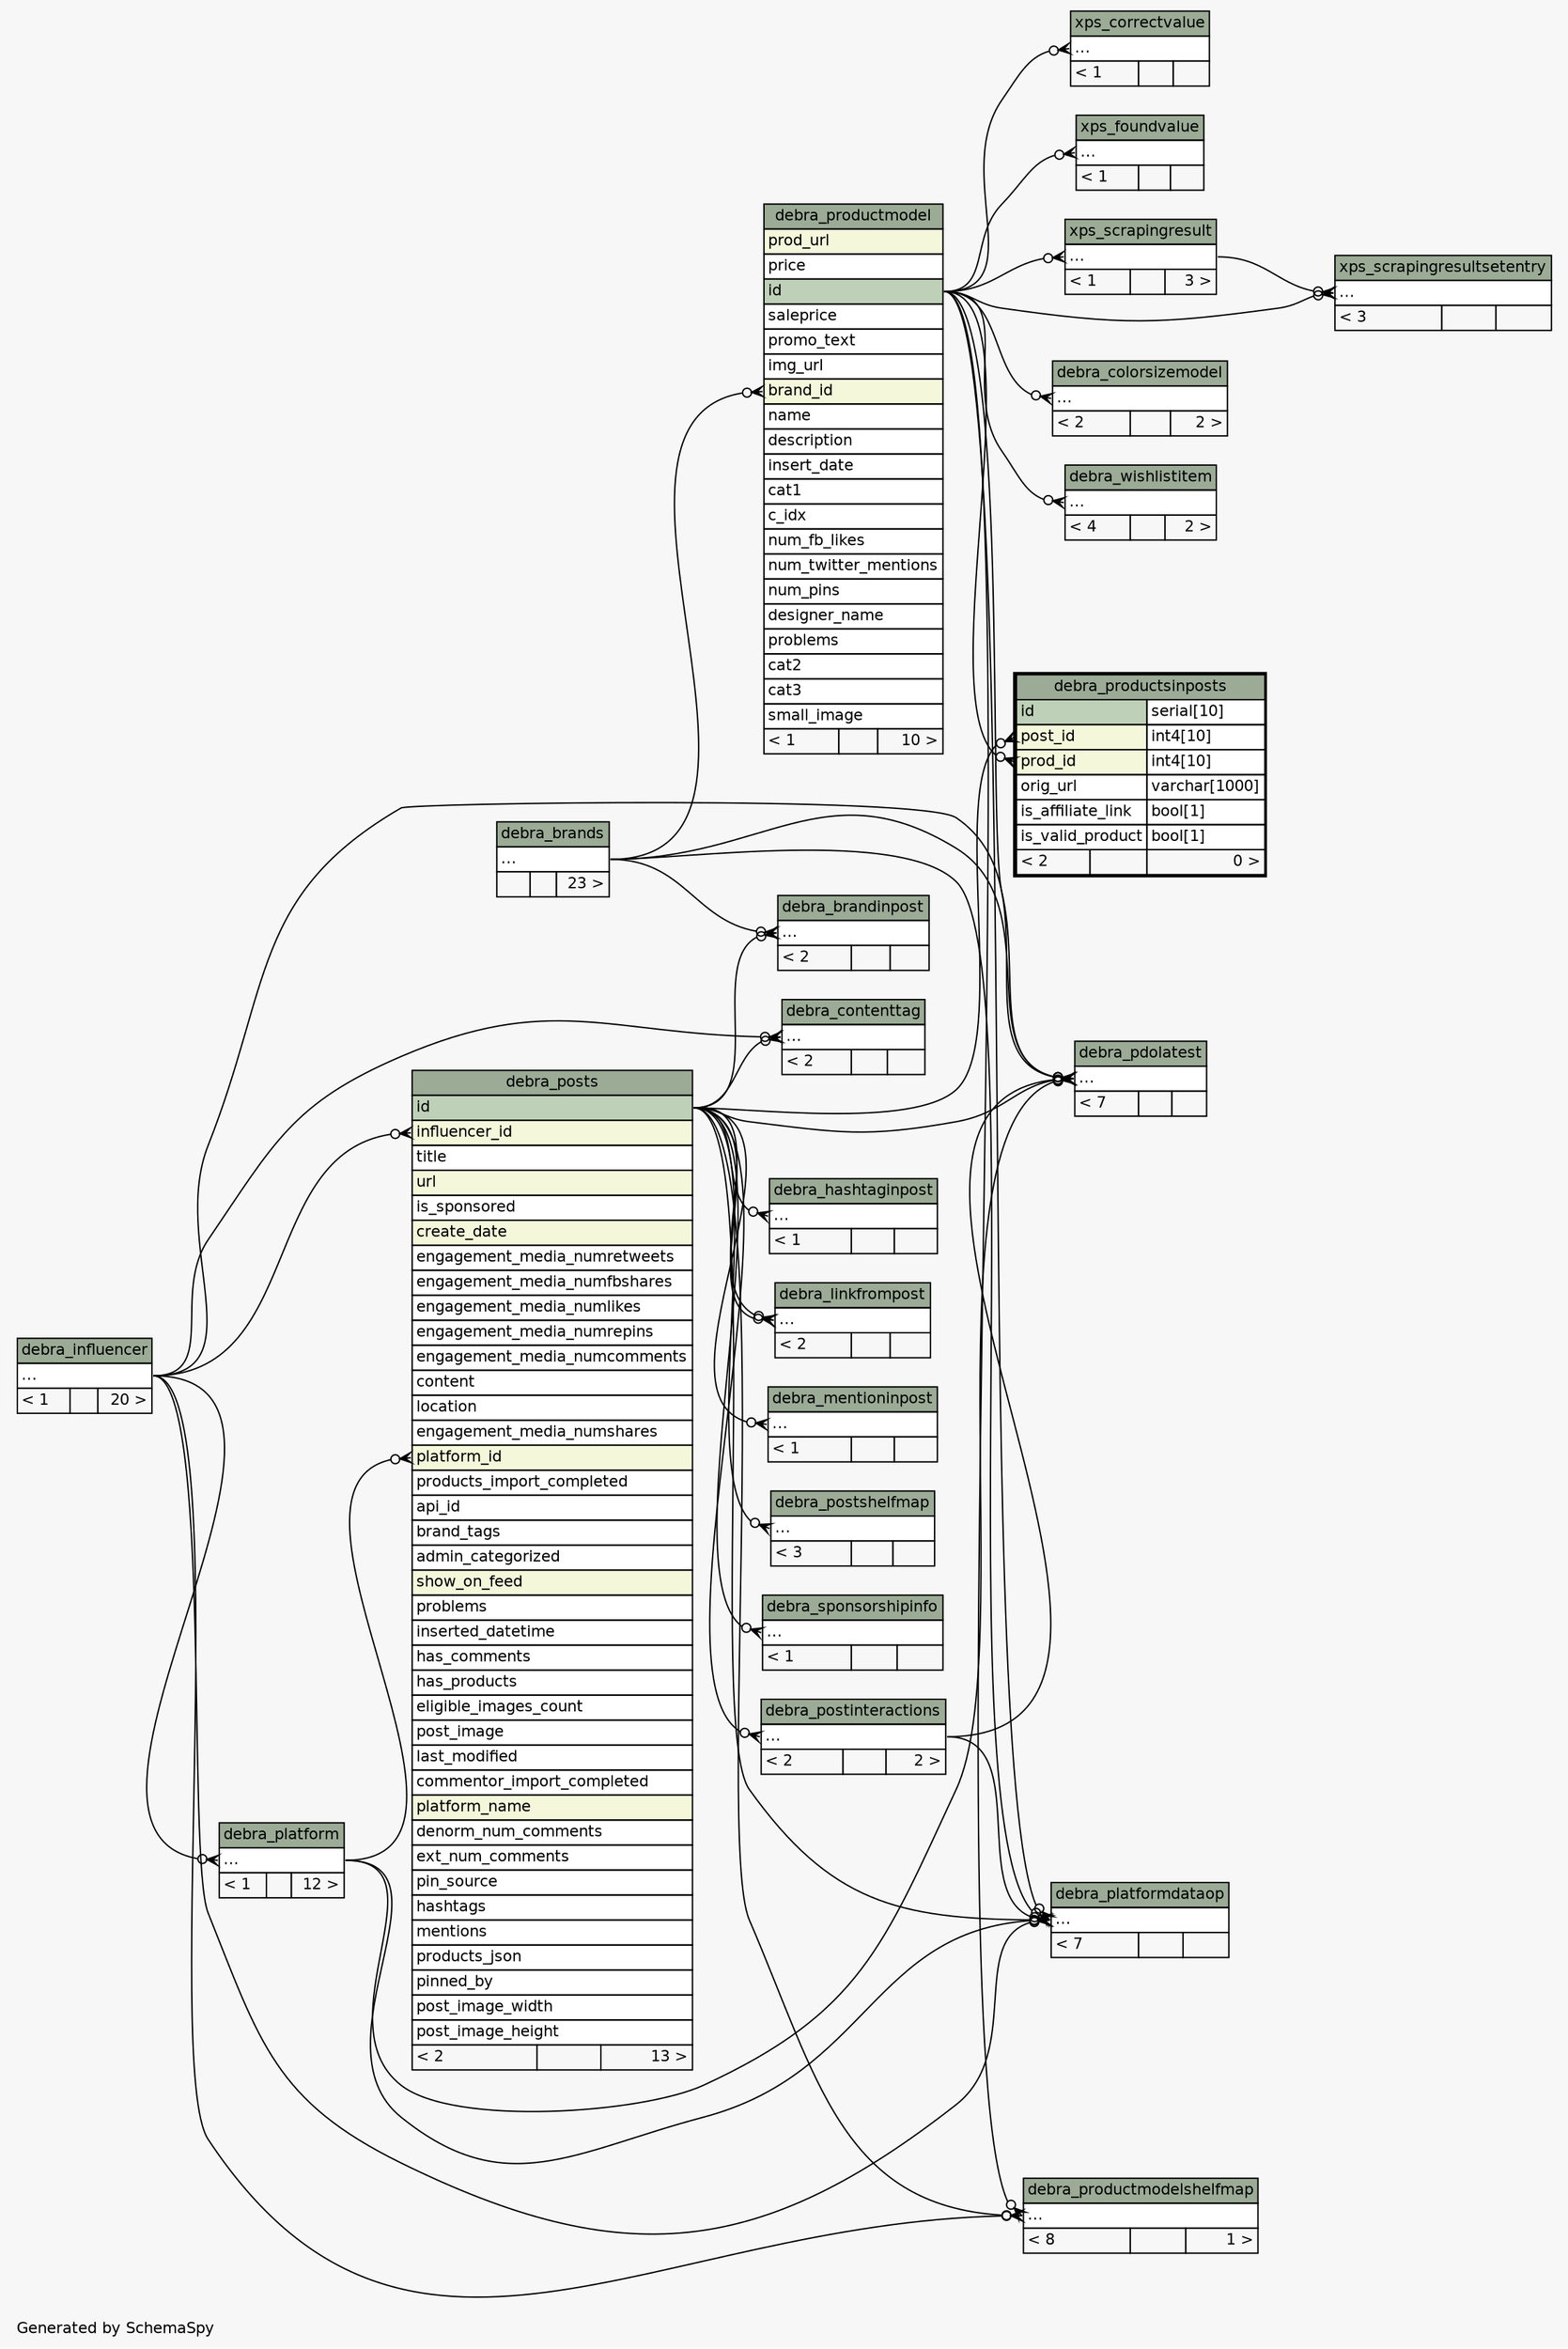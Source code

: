 // dot 2.36.0 on Linux 3.17.0-rc4-a1
// SchemaSpy rev 590
digraph "twoDegreesRelationshipsDiagram" {
  graph [
    rankdir="RL"
    bgcolor="#f7f7f7"
    label="\nGenerated by SchemaSpy"
    labeljust="l"
    nodesep="0.18"
    ranksep="0.46"
    fontname="Helvetica"
    fontsize="11"
  ];
  node [
    fontname="Helvetica"
    fontsize="11"
    shape="plaintext"
  ];
  edge [
    arrowsize="0.8"
  ];
  "debra_brandinpost":"elipses":w -> "debra_brands":"elipses":e [arrowhead=none dir=back arrowtail=crowodot];
  "debra_brandinpost":"elipses":w -> "debra_posts":"id":e [arrowhead=none dir=back arrowtail=crowodot];
  "debra_colorsizemodel":"elipses":w -> "debra_productmodel":"id":e [arrowhead=none dir=back arrowtail=crowodot];
  "debra_contenttag":"elipses":w -> "debra_influencer":"elipses":e [arrowhead=none dir=back arrowtail=crowodot];
  "debra_contenttag":"elipses":w -> "debra_posts":"id":e [arrowhead=none dir=back arrowtail=crowodot];
  "debra_hashtaginpost":"elipses":w -> "debra_posts":"id":e [arrowhead=none dir=back arrowtail=crowodot];
  "debra_linkfrompost":"elipses":w -> "debra_posts":"id":e [arrowhead=none dir=back arrowtail=crowodot];
  "debra_linkfrompost":"elipses":w -> "debra_posts":"id":e [arrowhead=none dir=back arrowtail=crowodot];
  "debra_mentioninpost":"elipses":w -> "debra_posts":"id":e [arrowhead=none dir=back arrowtail=crowodot];
  "debra_pdolatest":"elipses":w -> "debra_brands":"elipses":e [arrowhead=none dir=back arrowtail=crowodot];
  "debra_pdolatest":"elipses":w -> "debra_influencer":"elipses":e [arrowhead=none dir=back arrowtail=crowodot];
  "debra_pdolatest":"elipses":w -> "debra_platform":"elipses":e [arrowhead=none dir=back arrowtail=crowodot];
  "debra_pdolatest":"elipses":w -> "debra_posts":"id":e [arrowhead=none dir=back arrowtail=crowodot];
  "debra_pdolatest":"elipses":w -> "debra_postinteractions":"elipses":e [arrowhead=none dir=back arrowtail=crowodot];
  "debra_pdolatest":"elipses":w -> "debra_productmodel":"id":e [arrowhead=none dir=back arrowtail=crowodot];
  "debra_platform":"elipses":w -> "debra_influencer":"elipses":e [arrowhead=none dir=back arrowtail=crowodot];
  "debra_platformdataop":"elipses":w -> "debra_brands":"elipses":e [arrowhead=none dir=back arrowtail=crowodot];
  "debra_platformdataop":"elipses":w -> "debra_influencer":"elipses":e [arrowhead=none dir=back arrowtail=crowodot];
  "debra_platformdataop":"elipses":w -> "debra_platform":"elipses":e [arrowhead=none dir=back arrowtail=crowodot];
  "debra_platformdataop":"elipses":w -> "debra_posts":"id":e [arrowhead=none dir=back arrowtail=crowodot];
  "debra_platformdataop":"elipses":w -> "debra_postinteractions":"elipses":e [arrowhead=none dir=back arrowtail=crowodot];
  "debra_platformdataop":"elipses":w -> "debra_productmodel":"id":e [arrowhead=none dir=back arrowtail=crowodot];
  "debra_postinteractions":"elipses":w -> "debra_posts":"id":e [arrowhead=none dir=back arrowtail=crowodot];
  "debra_posts":"influencer_id":w -> "debra_influencer":"elipses":e [arrowhead=none dir=back arrowtail=crowodot];
  "debra_posts":"platform_id":w -> "debra_platform":"elipses":e [arrowhead=none dir=back arrowtail=crowodot];
  "debra_postshelfmap":"elipses":w -> "debra_posts":"id":e [arrowhead=none dir=back arrowtail=crowodot];
  "debra_productmodel":"brand_id":w -> "debra_brands":"elipses":e [arrowhead=none dir=back arrowtail=crowodot];
  "debra_productmodelshelfmap":"elipses":w -> "debra_influencer":"elipses":e [arrowhead=none dir=back arrowtail=crowodot];
  "debra_productmodelshelfmap":"elipses":w -> "debra_posts":"id":e [arrowhead=none dir=back arrowtail=crowodot];
  "debra_productmodelshelfmap":"elipses":w -> "debra_productmodel":"id":e [arrowhead=none dir=back arrowtail=crowodot];
  "debra_productsinposts":"post_id":w -> "debra_posts":"id":e [arrowhead=none dir=back arrowtail=crowodot];
  "debra_productsinposts":"prod_id":w -> "debra_productmodel":"id":e [arrowhead=none dir=back arrowtail=crowodot];
  "debra_sponsorshipinfo":"elipses":w -> "debra_posts":"id":e [arrowhead=none dir=back arrowtail=crowodot];
  "debra_wishlistitem":"elipses":w -> "debra_productmodel":"id":e [arrowhead=none dir=back arrowtail=crowodot];
  "xps_correctvalue":"elipses":w -> "debra_productmodel":"id":e [arrowhead=none dir=back arrowtail=crowodot];
  "xps_foundvalue":"elipses":w -> "debra_productmodel":"id":e [arrowhead=none dir=back arrowtail=crowodot];
  "xps_scrapingresult":"elipses":w -> "debra_productmodel":"id":e [arrowhead=none dir=back arrowtail=crowodot];
  "xps_scrapingresultsetentry":"elipses":w -> "debra_productmodel":"id":e [arrowhead=none dir=back arrowtail=crowodot];
  "xps_scrapingresultsetentry":"elipses":w -> "xps_scrapingresult":"elipses":e [arrowhead=none dir=back arrowtail=crowodot];
  "debra_brandinpost" [
    label=<
    <TABLE BORDER="0" CELLBORDER="1" CELLSPACING="0" BGCOLOR="#ffffff">
      <TR><TD COLSPAN="3" BGCOLOR="#9bab96" ALIGN="CENTER">debra_brandinpost</TD></TR>
      <TR><TD PORT="elipses" COLSPAN="3" ALIGN="LEFT">...</TD></TR>
      <TR><TD ALIGN="LEFT" BGCOLOR="#f7f7f7">&lt; 2</TD><TD ALIGN="RIGHT" BGCOLOR="#f7f7f7">  </TD><TD ALIGN="RIGHT" BGCOLOR="#f7f7f7">  </TD></TR>
    </TABLE>>
    URL="debra_brandinpost.html"
    tooltip="debra_brandinpost"
  ];
  "debra_brands" [
    label=<
    <TABLE BORDER="0" CELLBORDER="1" CELLSPACING="0" BGCOLOR="#ffffff">
      <TR><TD COLSPAN="3" BGCOLOR="#9bab96" ALIGN="CENTER">debra_brands</TD></TR>
      <TR><TD PORT="elipses" COLSPAN="3" ALIGN="LEFT">...</TD></TR>
      <TR><TD ALIGN="LEFT" BGCOLOR="#f7f7f7">  </TD><TD ALIGN="RIGHT" BGCOLOR="#f7f7f7">  </TD><TD ALIGN="RIGHT" BGCOLOR="#f7f7f7">23 &gt;</TD></TR>
    </TABLE>>
    URL="debra_brands.html"
    tooltip="debra_brands"
  ];
  "debra_colorsizemodel" [
    label=<
    <TABLE BORDER="0" CELLBORDER="1" CELLSPACING="0" BGCOLOR="#ffffff">
      <TR><TD COLSPAN="3" BGCOLOR="#9bab96" ALIGN="CENTER">debra_colorsizemodel</TD></TR>
      <TR><TD PORT="elipses" COLSPAN="3" ALIGN="LEFT">...</TD></TR>
      <TR><TD ALIGN="LEFT" BGCOLOR="#f7f7f7">&lt; 2</TD><TD ALIGN="RIGHT" BGCOLOR="#f7f7f7">  </TD><TD ALIGN="RIGHT" BGCOLOR="#f7f7f7">2 &gt;</TD></TR>
    </TABLE>>
    URL="debra_colorsizemodel.html"
    tooltip="debra_colorsizemodel"
  ];
  "debra_contenttag" [
    label=<
    <TABLE BORDER="0" CELLBORDER="1" CELLSPACING="0" BGCOLOR="#ffffff">
      <TR><TD COLSPAN="3" BGCOLOR="#9bab96" ALIGN="CENTER">debra_contenttag</TD></TR>
      <TR><TD PORT="elipses" COLSPAN="3" ALIGN="LEFT">...</TD></TR>
      <TR><TD ALIGN="LEFT" BGCOLOR="#f7f7f7">&lt; 2</TD><TD ALIGN="RIGHT" BGCOLOR="#f7f7f7">  </TD><TD ALIGN="RIGHT" BGCOLOR="#f7f7f7">  </TD></TR>
    </TABLE>>
    URL="debra_contenttag.html"
    tooltip="debra_contenttag"
  ];
  "debra_hashtaginpost" [
    label=<
    <TABLE BORDER="0" CELLBORDER="1" CELLSPACING="0" BGCOLOR="#ffffff">
      <TR><TD COLSPAN="3" BGCOLOR="#9bab96" ALIGN="CENTER">debra_hashtaginpost</TD></TR>
      <TR><TD PORT="elipses" COLSPAN="3" ALIGN="LEFT">...</TD></TR>
      <TR><TD ALIGN="LEFT" BGCOLOR="#f7f7f7">&lt; 1</TD><TD ALIGN="RIGHT" BGCOLOR="#f7f7f7">  </TD><TD ALIGN="RIGHT" BGCOLOR="#f7f7f7">  </TD></TR>
    </TABLE>>
    URL="debra_hashtaginpost.html"
    tooltip="debra_hashtaginpost"
  ];
  "debra_influencer" [
    label=<
    <TABLE BORDER="0" CELLBORDER="1" CELLSPACING="0" BGCOLOR="#ffffff">
      <TR><TD COLSPAN="3" BGCOLOR="#9bab96" ALIGN="CENTER">debra_influencer</TD></TR>
      <TR><TD PORT="elipses" COLSPAN="3" ALIGN="LEFT">...</TD></TR>
      <TR><TD ALIGN="LEFT" BGCOLOR="#f7f7f7">&lt; 1</TD><TD ALIGN="RIGHT" BGCOLOR="#f7f7f7">  </TD><TD ALIGN="RIGHT" BGCOLOR="#f7f7f7">20 &gt;</TD></TR>
    </TABLE>>
    URL="debra_influencer.html"
    tooltip="debra_influencer"
  ];
  "debra_linkfrompost" [
    label=<
    <TABLE BORDER="0" CELLBORDER="1" CELLSPACING="0" BGCOLOR="#ffffff">
      <TR><TD COLSPAN="3" BGCOLOR="#9bab96" ALIGN="CENTER">debra_linkfrompost</TD></TR>
      <TR><TD PORT="elipses" COLSPAN="3" ALIGN="LEFT">...</TD></TR>
      <TR><TD ALIGN="LEFT" BGCOLOR="#f7f7f7">&lt; 2</TD><TD ALIGN="RIGHT" BGCOLOR="#f7f7f7">  </TD><TD ALIGN="RIGHT" BGCOLOR="#f7f7f7">  </TD></TR>
    </TABLE>>
    URL="debra_linkfrompost.html"
    tooltip="debra_linkfrompost"
  ];
  "debra_mentioninpost" [
    label=<
    <TABLE BORDER="0" CELLBORDER="1" CELLSPACING="0" BGCOLOR="#ffffff">
      <TR><TD COLSPAN="3" BGCOLOR="#9bab96" ALIGN="CENTER">debra_mentioninpost</TD></TR>
      <TR><TD PORT="elipses" COLSPAN="3" ALIGN="LEFT">...</TD></TR>
      <TR><TD ALIGN="LEFT" BGCOLOR="#f7f7f7">&lt; 1</TD><TD ALIGN="RIGHT" BGCOLOR="#f7f7f7">  </TD><TD ALIGN="RIGHT" BGCOLOR="#f7f7f7">  </TD></TR>
    </TABLE>>
    URL="debra_mentioninpost.html"
    tooltip="debra_mentioninpost"
  ];
  "debra_pdolatest" [
    label=<
    <TABLE BORDER="0" CELLBORDER="1" CELLSPACING="0" BGCOLOR="#ffffff">
      <TR><TD COLSPAN="3" BGCOLOR="#9bab96" ALIGN="CENTER">debra_pdolatest</TD></TR>
      <TR><TD PORT="elipses" COLSPAN="3" ALIGN="LEFT">...</TD></TR>
      <TR><TD ALIGN="LEFT" BGCOLOR="#f7f7f7">&lt; 7</TD><TD ALIGN="RIGHT" BGCOLOR="#f7f7f7">  </TD><TD ALIGN="RIGHT" BGCOLOR="#f7f7f7">  </TD></TR>
    </TABLE>>
    URL="debra_pdolatest.html"
    tooltip="debra_pdolatest"
  ];
  "debra_platform" [
    label=<
    <TABLE BORDER="0" CELLBORDER="1" CELLSPACING="0" BGCOLOR="#ffffff">
      <TR><TD COLSPAN="3" BGCOLOR="#9bab96" ALIGN="CENTER">debra_platform</TD></TR>
      <TR><TD PORT="elipses" COLSPAN="3" ALIGN="LEFT">...</TD></TR>
      <TR><TD ALIGN="LEFT" BGCOLOR="#f7f7f7">&lt; 1</TD><TD ALIGN="RIGHT" BGCOLOR="#f7f7f7">  </TD><TD ALIGN="RIGHT" BGCOLOR="#f7f7f7">12 &gt;</TD></TR>
    </TABLE>>
    URL="debra_platform.html"
    tooltip="debra_platform"
  ];
  "debra_platformdataop" [
    label=<
    <TABLE BORDER="0" CELLBORDER="1" CELLSPACING="0" BGCOLOR="#ffffff">
      <TR><TD COLSPAN="3" BGCOLOR="#9bab96" ALIGN="CENTER">debra_platformdataop</TD></TR>
      <TR><TD PORT="elipses" COLSPAN="3" ALIGN="LEFT">...</TD></TR>
      <TR><TD ALIGN="LEFT" BGCOLOR="#f7f7f7">&lt; 7</TD><TD ALIGN="RIGHT" BGCOLOR="#f7f7f7">  </TD><TD ALIGN="RIGHT" BGCOLOR="#f7f7f7">  </TD></TR>
    </TABLE>>
    URL="debra_platformdataop.html"
    tooltip="debra_platformdataop"
  ];
  "debra_postinteractions" [
    label=<
    <TABLE BORDER="0" CELLBORDER="1" CELLSPACING="0" BGCOLOR="#ffffff">
      <TR><TD COLSPAN="3" BGCOLOR="#9bab96" ALIGN="CENTER">debra_postinteractions</TD></TR>
      <TR><TD PORT="elipses" COLSPAN="3" ALIGN="LEFT">...</TD></TR>
      <TR><TD ALIGN="LEFT" BGCOLOR="#f7f7f7">&lt; 2</TD><TD ALIGN="RIGHT" BGCOLOR="#f7f7f7">  </TD><TD ALIGN="RIGHT" BGCOLOR="#f7f7f7">2 &gt;</TD></TR>
    </TABLE>>
    URL="debra_postinteractions.html"
    tooltip="debra_postinteractions"
  ];
  "debra_posts" [
    label=<
    <TABLE BORDER="0" CELLBORDER="1" CELLSPACING="0" BGCOLOR="#ffffff">
      <TR><TD COLSPAN="3" BGCOLOR="#9bab96" ALIGN="CENTER">debra_posts</TD></TR>
      <TR><TD PORT="id" COLSPAN="3" BGCOLOR="#bed1b8" ALIGN="LEFT">id</TD></TR>
      <TR><TD PORT="influencer_id" COLSPAN="3" BGCOLOR="#f4f7da" ALIGN="LEFT">influencer_id</TD></TR>
      <TR><TD PORT="title" COLSPAN="3" ALIGN="LEFT">title</TD></TR>
      <TR><TD PORT="url" COLSPAN="3" BGCOLOR="#f4f7da" ALIGN="LEFT">url</TD></TR>
      <TR><TD PORT="is_sponsored" COLSPAN="3" ALIGN="LEFT">is_sponsored</TD></TR>
      <TR><TD PORT="create_date" COLSPAN="3" BGCOLOR="#f4f7da" ALIGN="LEFT">create_date</TD></TR>
      <TR><TD PORT="engagement_media_numretweets" COLSPAN="3" ALIGN="LEFT">engagement_media_numretweets</TD></TR>
      <TR><TD PORT="engagement_media_numfbshares" COLSPAN="3" ALIGN="LEFT">engagement_media_numfbshares</TD></TR>
      <TR><TD PORT="engagement_media_numlikes" COLSPAN="3" ALIGN="LEFT">engagement_media_numlikes</TD></TR>
      <TR><TD PORT="engagement_media_numrepins" COLSPAN="3" ALIGN="LEFT">engagement_media_numrepins</TD></TR>
      <TR><TD PORT="engagement_media_numcomments" COLSPAN="3" ALIGN="LEFT">engagement_media_numcomments</TD></TR>
      <TR><TD PORT="content" COLSPAN="3" ALIGN="LEFT">content</TD></TR>
      <TR><TD PORT="location" COLSPAN="3" ALIGN="LEFT">location</TD></TR>
      <TR><TD PORT="engagement_media_numshares" COLSPAN="3" ALIGN="LEFT">engagement_media_numshares</TD></TR>
      <TR><TD PORT="platform_id" COLSPAN="3" BGCOLOR="#f4f7da" ALIGN="LEFT">platform_id</TD></TR>
      <TR><TD PORT="products_import_completed" COLSPAN="3" ALIGN="LEFT">products_import_completed</TD></TR>
      <TR><TD PORT="api_id" COLSPAN="3" ALIGN="LEFT">api_id</TD></TR>
      <TR><TD PORT="brand_tags" COLSPAN="3" ALIGN="LEFT">brand_tags</TD></TR>
      <TR><TD PORT="admin_categorized" COLSPAN="3" ALIGN="LEFT">admin_categorized</TD></TR>
      <TR><TD PORT="show_on_feed" COLSPAN="3" BGCOLOR="#f4f7da" ALIGN="LEFT">show_on_feed</TD></TR>
      <TR><TD PORT="problems" COLSPAN="3" ALIGN="LEFT">problems</TD></TR>
      <TR><TD PORT="inserted_datetime" COLSPAN="3" ALIGN="LEFT">inserted_datetime</TD></TR>
      <TR><TD PORT="has_comments" COLSPAN="3" ALIGN="LEFT">has_comments</TD></TR>
      <TR><TD PORT="has_products" COLSPAN="3" ALIGN="LEFT">has_products</TD></TR>
      <TR><TD PORT="eligible_images_count" COLSPAN="3" ALIGN="LEFT">eligible_images_count</TD></TR>
      <TR><TD PORT="post_image" COLSPAN="3" ALIGN="LEFT">post_image</TD></TR>
      <TR><TD PORT="last_modified" COLSPAN="3" ALIGN="LEFT">last_modified</TD></TR>
      <TR><TD PORT="commentor_import_completed" COLSPAN="3" ALIGN="LEFT">commentor_import_completed</TD></TR>
      <TR><TD PORT="platform_name" COLSPAN="3" BGCOLOR="#f4f7da" ALIGN="LEFT">platform_name</TD></TR>
      <TR><TD PORT="denorm_num_comments" COLSPAN="3" ALIGN="LEFT">denorm_num_comments</TD></TR>
      <TR><TD PORT="ext_num_comments" COLSPAN="3" ALIGN="LEFT">ext_num_comments</TD></TR>
      <TR><TD PORT="pin_source" COLSPAN="3" ALIGN="LEFT">pin_source</TD></TR>
      <TR><TD PORT="hashtags" COLSPAN="3" ALIGN="LEFT">hashtags</TD></TR>
      <TR><TD PORT="mentions" COLSPAN="3" ALIGN="LEFT">mentions</TD></TR>
      <TR><TD PORT="products_json" COLSPAN="3" ALIGN="LEFT">products_json</TD></TR>
      <TR><TD PORT="pinned_by" COLSPAN="3" ALIGN="LEFT">pinned_by</TD></TR>
      <TR><TD PORT="post_image_width" COLSPAN="3" ALIGN="LEFT">post_image_width</TD></TR>
      <TR><TD PORT="post_image_height" COLSPAN="3" ALIGN="LEFT">post_image_height</TD></TR>
      <TR><TD ALIGN="LEFT" BGCOLOR="#f7f7f7">&lt; 2</TD><TD ALIGN="RIGHT" BGCOLOR="#f7f7f7">  </TD><TD ALIGN="RIGHT" BGCOLOR="#f7f7f7">13 &gt;</TD></TR>
    </TABLE>>
    URL="debra_posts.html"
    tooltip="debra_posts"
  ];
  "debra_postshelfmap" [
    label=<
    <TABLE BORDER="0" CELLBORDER="1" CELLSPACING="0" BGCOLOR="#ffffff">
      <TR><TD COLSPAN="3" BGCOLOR="#9bab96" ALIGN="CENTER">debra_postshelfmap</TD></TR>
      <TR><TD PORT="elipses" COLSPAN="3" ALIGN="LEFT">...</TD></TR>
      <TR><TD ALIGN="LEFT" BGCOLOR="#f7f7f7">&lt; 3</TD><TD ALIGN="RIGHT" BGCOLOR="#f7f7f7">  </TD><TD ALIGN="RIGHT" BGCOLOR="#f7f7f7">  </TD></TR>
    </TABLE>>
    URL="debra_postshelfmap.html"
    tooltip="debra_postshelfmap"
  ];
  "debra_productmodel" [
    label=<
    <TABLE BORDER="0" CELLBORDER="1" CELLSPACING="0" BGCOLOR="#ffffff">
      <TR><TD COLSPAN="3" BGCOLOR="#9bab96" ALIGN="CENTER">debra_productmodel</TD></TR>
      <TR><TD PORT="prod_url" COLSPAN="3" BGCOLOR="#f4f7da" ALIGN="LEFT">prod_url</TD></TR>
      <TR><TD PORT="price" COLSPAN="3" ALIGN="LEFT">price</TD></TR>
      <TR><TD PORT="id" COLSPAN="3" BGCOLOR="#bed1b8" ALIGN="LEFT">id</TD></TR>
      <TR><TD PORT="saleprice" COLSPAN="3" ALIGN="LEFT">saleprice</TD></TR>
      <TR><TD PORT="promo_text" COLSPAN="3" ALIGN="LEFT">promo_text</TD></TR>
      <TR><TD PORT="img_url" COLSPAN="3" ALIGN="LEFT">img_url</TD></TR>
      <TR><TD PORT="brand_id" COLSPAN="3" BGCOLOR="#f4f7da" ALIGN="LEFT">brand_id</TD></TR>
      <TR><TD PORT="name" COLSPAN="3" ALIGN="LEFT">name</TD></TR>
      <TR><TD PORT="description" COLSPAN="3" ALIGN="LEFT">description</TD></TR>
      <TR><TD PORT="insert_date" COLSPAN="3" ALIGN="LEFT">insert_date</TD></TR>
      <TR><TD PORT="cat1" COLSPAN="3" ALIGN="LEFT">cat1</TD></TR>
      <TR><TD PORT="c_idx" COLSPAN="3" ALIGN="LEFT">c_idx</TD></TR>
      <TR><TD PORT="num_fb_likes" COLSPAN="3" ALIGN="LEFT">num_fb_likes</TD></TR>
      <TR><TD PORT="num_twitter_mentions" COLSPAN="3" ALIGN="LEFT">num_twitter_mentions</TD></TR>
      <TR><TD PORT="num_pins" COLSPAN="3" ALIGN="LEFT">num_pins</TD></TR>
      <TR><TD PORT="designer_name" COLSPAN="3" ALIGN="LEFT">designer_name</TD></TR>
      <TR><TD PORT="problems" COLSPAN="3" ALIGN="LEFT">problems</TD></TR>
      <TR><TD PORT="cat2" COLSPAN="3" ALIGN="LEFT">cat2</TD></TR>
      <TR><TD PORT="cat3" COLSPAN="3" ALIGN="LEFT">cat3</TD></TR>
      <TR><TD PORT="small_image" COLSPAN="3" ALIGN="LEFT">small_image</TD></TR>
      <TR><TD ALIGN="LEFT" BGCOLOR="#f7f7f7">&lt; 1</TD><TD ALIGN="RIGHT" BGCOLOR="#f7f7f7">  </TD><TD ALIGN="RIGHT" BGCOLOR="#f7f7f7">10 &gt;</TD></TR>
    </TABLE>>
    URL="debra_productmodel.html"
    tooltip="debra_productmodel"
  ];
  "debra_productmodelshelfmap" [
    label=<
    <TABLE BORDER="0" CELLBORDER="1" CELLSPACING="0" BGCOLOR="#ffffff">
      <TR><TD COLSPAN="3" BGCOLOR="#9bab96" ALIGN="CENTER">debra_productmodelshelfmap</TD></TR>
      <TR><TD PORT="elipses" COLSPAN="3" ALIGN="LEFT">...</TD></TR>
      <TR><TD ALIGN="LEFT" BGCOLOR="#f7f7f7">&lt; 8</TD><TD ALIGN="RIGHT" BGCOLOR="#f7f7f7">  </TD><TD ALIGN="RIGHT" BGCOLOR="#f7f7f7">1 &gt;</TD></TR>
    </TABLE>>
    URL="debra_productmodelshelfmap.html"
    tooltip="debra_productmodelshelfmap"
  ];
  "debra_productsinposts" [
    label=<
    <TABLE BORDER="2" CELLBORDER="1" CELLSPACING="0" BGCOLOR="#ffffff">
      <TR><TD COLSPAN="3" BGCOLOR="#9bab96" ALIGN="CENTER">debra_productsinposts</TD></TR>
      <TR><TD PORT="id" COLSPAN="2" BGCOLOR="#bed1b8" ALIGN="LEFT">id</TD><TD PORT="id.type" ALIGN="LEFT">serial[10]</TD></TR>
      <TR><TD PORT="post_id" COLSPAN="2" BGCOLOR="#f4f7da" ALIGN="LEFT">post_id</TD><TD PORT="post_id.type" ALIGN="LEFT">int4[10]</TD></TR>
      <TR><TD PORT="prod_id" COLSPAN="2" BGCOLOR="#f4f7da" ALIGN="LEFT">prod_id</TD><TD PORT="prod_id.type" ALIGN="LEFT">int4[10]</TD></TR>
      <TR><TD PORT="orig_url" COLSPAN="2" ALIGN="LEFT">orig_url</TD><TD PORT="orig_url.type" ALIGN="LEFT">varchar[1000]</TD></TR>
      <TR><TD PORT="is_affiliate_link" COLSPAN="2" ALIGN="LEFT">is_affiliate_link</TD><TD PORT="is_affiliate_link.type" ALIGN="LEFT">bool[1]</TD></TR>
      <TR><TD PORT="is_valid_product" COLSPAN="2" ALIGN="LEFT">is_valid_product</TD><TD PORT="is_valid_product.type" ALIGN="LEFT">bool[1]</TD></TR>
      <TR><TD ALIGN="LEFT" BGCOLOR="#f7f7f7">&lt; 2</TD><TD ALIGN="RIGHT" BGCOLOR="#f7f7f7">  </TD><TD ALIGN="RIGHT" BGCOLOR="#f7f7f7">0 &gt;</TD></TR>
    </TABLE>>
    URL="debra_productsinposts.html"
    tooltip="debra_productsinposts"
  ];
  "debra_sponsorshipinfo" [
    label=<
    <TABLE BORDER="0" CELLBORDER="1" CELLSPACING="0" BGCOLOR="#ffffff">
      <TR><TD COLSPAN="3" BGCOLOR="#9bab96" ALIGN="CENTER">debra_sponsorshipinfo</TD></TR>
      <TR><TD PORT="elipses" COLSPAN="3" ALIGN="LEFT">...</TD></TR>
      <TR><TD ALIGN="LEFT" BGCOLOR="#f7f7f7">&lt; 1</TD><TD ALIGN="RIGHT" BGCOLOR="#f7f7f7">  </TD><TD ALIGN="RIGHT" BGCOLOR="#f7f7f7">  </TD></TR>
    </TABLE>>
    URL="debra_sponsorshipinfo.html"
    tooltip="debra_sponsorshipinfo"
  ];
  "debra_wishlistitem" [
    label=<
    <TABLE BORDER="0" CELLBORDER="1" CELLSPACING="0" BGCOLOR="#ffffff">
      <TR><TD COLSPAN="3" BGCOLOR="#9bab96" ALIGN="CENTER">debra_wishlistitem</TD></TR>
      <TR><TD PORT="elipses" COLSPAN="3" ALIGN="LEFT">...</TD></TR>
      <TR><TD ALIGN="LEFT" BGCOLOR="#f7f7f7">&lt; 4</TD><TD ALIGN="RIGHT" BGCOLOR="#f7f7f7">  </TD><TD ALIGN="RIGHT" BGCOLOR="#f7f7f7">2 &gt;</TD></TR>
    </TABLE>>
    URL="debra_wishlistitem.html"
    tooltip="debra_wishlistitem"
  ];
  "xps_correctvalue" [
    label=<
    <TABLE BORDER="0" CELLBORDER="1" CELLSPACING="0" BGCOLOR="#ffffff">
      <TR><TD COLSPAN="3" BGCOLOR="#9bab96" ALIGN="CENTER">xps_correctvalue</TD></TR>
      <TR><TD PORT="elipses" COLSPAN="3" ALIGN="LEFT">...</TD></TR>
      <TR><TD ALIGN="LEFT" BGCOLOR="#f7f7f7">&lt; 1</TD><TD ALIGN="RIGHT" BGCOLOR="#f7f7f7">  </TD><TD ALIGN="RIGHT" BGCOLOR="#f7f7f7">  </TD></TR>
    </TABLE>>
    URL="xps_correctvalue.html"
    tooltip="xps_correctvalue"
  ];
  "xps_foundvalue" [
    label=<
    <TABLE BORDER="0" CELLBORDER="1" CELLSPACING="0" BGCOLOR="#ffffff">
      <TR><TD COLSPAN="3" BGCOLOR="#9bab96" ALIGN="CENTER">xps_foundvalue</TD></TR>
      <TR><TD PORT="elipses" COLSPAN="3" ALIGN="LEFT">...</TD></TR>
      <TR><TD ALIGN="LEFT" BGCOLOR="#f7f7f7">&lt; 1</TD><TD ALIGN="RIGHT" BGCOLOR="#f7f7f7">  </TD><TD ALIGN="RIGHT" BGCOLOR="#f7f7f7">  </TD></TR>
    </TABLE>>
    URL="xps_foundvalue.html"
    tooltip="xps_foundvalue"
  ];
  "xps_scrapingresult" [
    label=<
    <TABLE BORDER="0" CELLBORDER="1" CELLSPACING="0" BGCOLOR="#ffffff">
      <TR><TD COLSPAN="3" BGCOLOR="#9bab96" ALIGN="CENTER">xps_scrapingresult</TD></TR>
      <TR><TD PORT="elipses" COLSPAN="3" ALIGN="LEFT">...</TD></TR>
      <TR><TD ALIGN="LEFT" BGCOLOR="#f7f7f7">&lt; 1</TD><TD ALIGN="RIGHT" BGCOLOR="#f7f7f7">  </TD><TD ALIGN="RIGHT" BGCOLOR="#f7f7f7">3 &gt;</TD></TR>
    </TABLE>>
    URL="xps_scrapingresult.html"
    tooltip="xps_scrapingresult"
  ];
  "xps_scrapingresultsetentry" [
    label=<
    <TABLE BORDER="0" CELLBORDER="1" CELLSPACING="0" BGCOLOR="#ffffff">
      <TR><TD COLSPAN="3" BGCOLOR="#9bab96" ALIGN="CENTER">xps_scrapingresultsetentry</TD></TR>
      <TR><TD PORT="elipses" COLSPAN="3" ALIGN="LEFT">...</TD></TR>
      <TR><TD ALIGN="LEFT" BGCOLOR="#f7f7f7">&lt; 3</TD><TD ALIGN="RIGHT" BGCOLOR="#f7f7f7">  </TD><TD ALIGN="RIGHT" BGCOLOR="#f7f7f7">  </TD></TR>
    </TABLE>>
    URL="xps_scrapingresultsetentry.html"
    tooltip="xps_scrapingresultsetentry"
  ];
}
